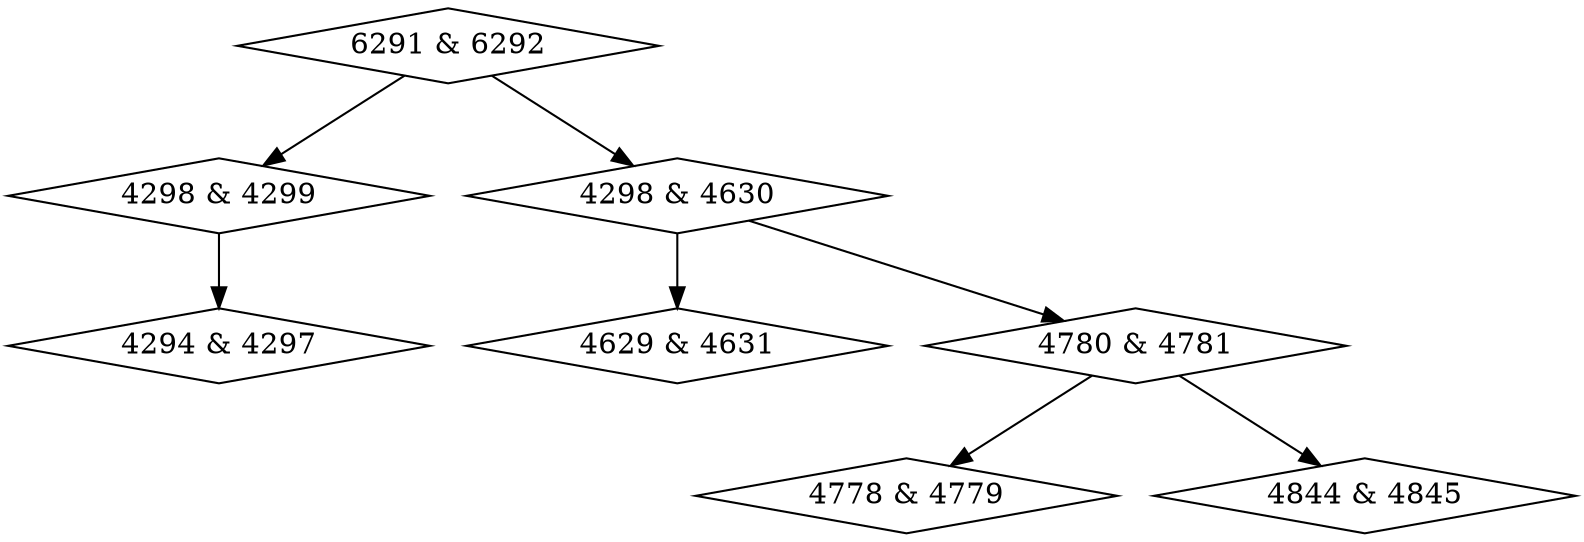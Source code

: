 digraph {
0 [label = "4294 & 4297", shape = diamond];
1 [label = "4298 & 4299", shape = diamond];
2 [label = "4298 & 4630", shape = diamond];
3 [label = "4629 & 4631", shape = diamond];
4 [label = "4778 & 4779", shape = diamond];
5 [label = "4780 & 4781", shape = diamond];
6 [label = "4844 & 4845", shape = diamond];
7 [label = "6291 & 6292", shape = diamond];
1->0;
2->3;
2->5;
5->4;
5->6;
7->1;
7->2;
}
